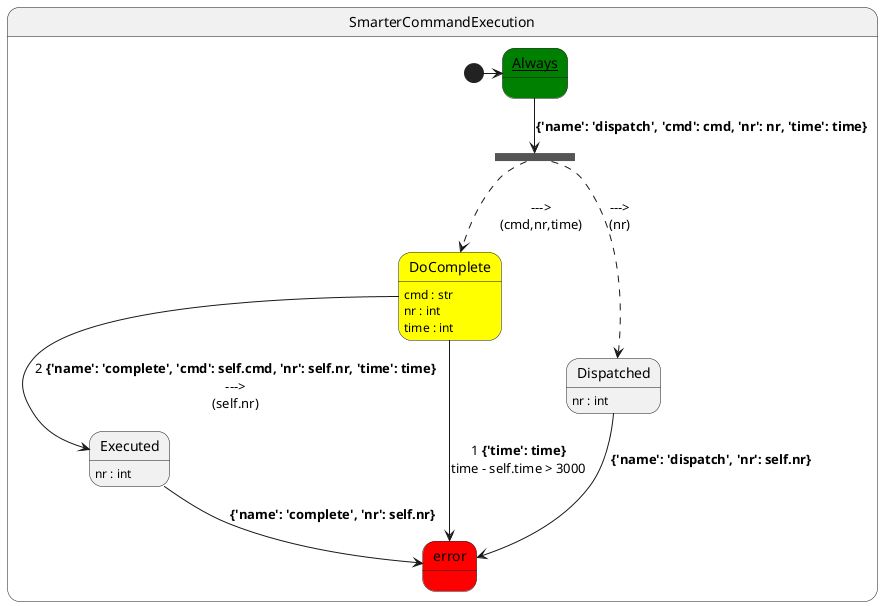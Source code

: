 @startuml
state SmarterCommandExecution{
  [*] -> __Always__
  state __Always__ #green
  state fork_state2 <<fork>>
  state DoComplete #yellow : cmd : str\nnr : int\ntime : int
  state Executed : nr : int
  state Dispatched : nr : int
  __Always__ --> fork_state2 : **{'name': 'dispatch', 'cmd': cmd, 'nr': nr, 'time': time}**
  fork_state2 -[dashed]-> DoComplete : \n--->\n(cmd,nr,time)
  fork_state2 -[dashed]-> Dispatched : \n--->\n(nr)
  state error #red
  DoComplete --> error : 1 **{'time': time}**\ntime - self.time > 3000
  DoComplete --> Executed : 2 **{'name': 'complete', 'cmd': self.cmd, 'nr': self.nr, 'time': time}**\n--->\n(self.nr)
  state error #red
  Executed --> error : **{'name': 'complete', 'nr': self.nr}**
  state error #red
  Dispatched --> error : **{'name': 'dispatch', 'nr': self.nr}**
}
@enduml
